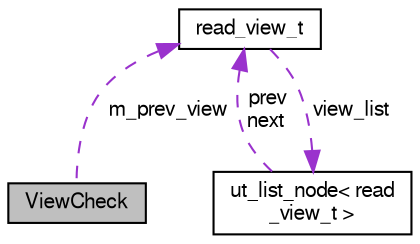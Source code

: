 digraph "ViewCheck"
{
  bgcolor="transparent";
  edge [fontname="FreeSans",fontsize="10",labelfontname="FreeSans",labelfontsize="10"];
  node [fontname="FreeSans",fontsize="10",shape=record];
  Node1 [label="ViewCheck",height=0.2,width=0.4,color="black", fillcolor="grey75", style="filled" fontcolor="black"];
  Node2 -> Node1 [dir="back",color="darkorchid3",fontsize="10",style="dashed",label=" m_prev_view" ,fontname="FreeSans"];
  Node2 [label="read_view_t",height=0.2,width=0.4,color="black",URL="$structread__view__t.html"];
  Node3 -> Node2 [dir="back",color="darkorchid3",fontsize="10",style="dashed",label=" view_list" ,fontname="FreeSans"];
  Node3 [label="ut_list_node\< read\l_view_t \>",height=0.2,width=0.4,color="black",URL="$structut__list__node.html"];
  Node2 -> Node3 [dir="back",color="darkorchid3",fontsize="10",style="dashed",label=" prev\nnext" ,fontname="FreeSans"];
}

